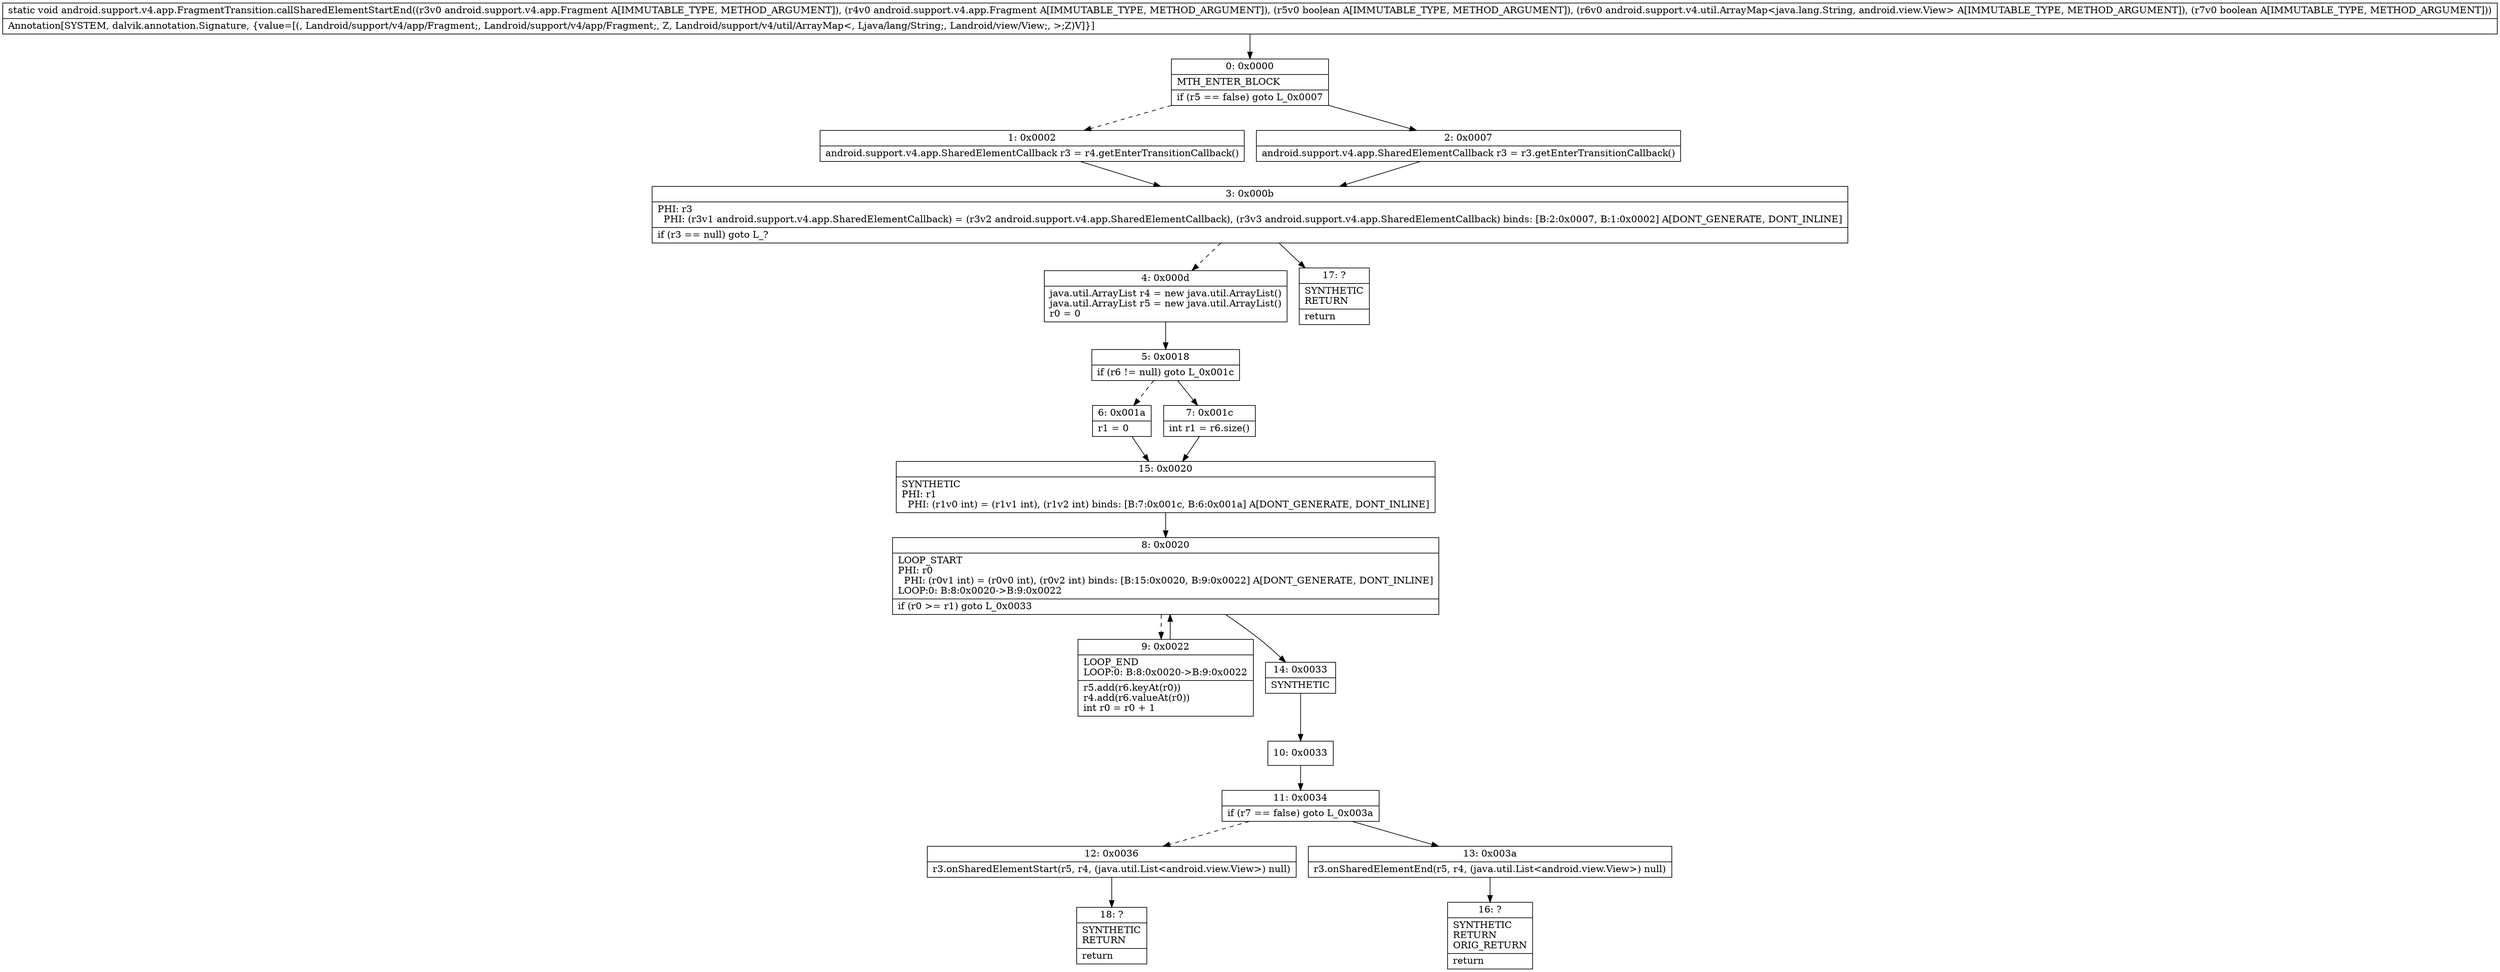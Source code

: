 digraph "CFG forandroid.support.v4.app.FragmentTransition.callSharedElementStartEnd(Landroid\/support\/v4\/app\/Fragment;Landroid\/support\/v4\/app\/Fragment;ZLandroid\/support\/v4\/util\/ArrayMap;Z)V" {
Node_0 [shape=record,label="{0\:\ 0x0000|MTH_ENTER_BLOCK\l|if (r5 == false) goto L_0x0007\l}"];
Node_1 [shape=record,label="{1\:\ 0x0002|android.support.v4.app.SharedElementCallback r3 = r4.getEnterTransitionCallback()\l}"];
Node_2 [shape=record,label="{2\:\ 0x0007|android.support.v4.app.SharedElementCallback r3 = r3.getEnterTransitionCallback()\l}"];
Node_3 [shape=record,label="{3\:\ 0x000b|PHI: r3 \l  PHI: (r3v1 android.support.v4.app.SharedElementCallback) = (r3v2 android.support.v4.app.SharedElementCallback), (r3v3 android.support.v4.app.SharedElementCallback) binds: [B:2:0x0007, B:1:0x0002] A[DONT_GENERATE, DONT_INLINE]\l|if (r3 == null) goto L_?\l}"];
Node_4 [shape=record,label="{4\:\ 0x000d|java.util.ArrayList r4 = new java.util.ArrayList()\ljava.util.ArrayList r5 = new java.util.ArrayList()\lr0 = 0\l}"];
Node_5 [shape=record,label="{5\:\ 0x0018|if (r6 != null) goto L_0x001c\l}"];
Node_6 [shape=record,label="{6\:\ 0x001a|r1 = 0\l}"];
Node_7 [shape=record,label="{7\:\ 0x001c|int r1 = r6.size()\l}"];
Node_8 [shape=record,label="{8\:\ 0x0020|LOOP_START\lPHI: r0 \l  PHI: (r0v1 int) = (r0v0 int), (r0v2 int) binds: [B:15:0x0020, B:9:0x0022] A[DONT_GENERATE, DONT_INLINE]\lLOOP:0: B:8:0x0020\-\>B:9:0x0022\l|if (r0 \>= r1) goto L_0x0033\l}"];
Node_9 [shape=record,label="{9\:\ 0x0022|LOOP_END\lLOOP:0: B:8:0x0020\-\>B:9:0x0022\l|r5.add(r6.keyAt(r0))\lr4.add(r6.valueAt(r0))\lint r0 = r0 + 1\l}"];
Node_10 [shape=record,label="{10\:\ 0x0033}"];
Node_11 [shape=record,label="{11\:\ 0x0034|if (r7 == false) goto L_0x003a\l}"];
Node_12 [shape=record,label="{12\:\ 0x0036|r3.onSharedElementStart(r5, r4, (java.util.List\<android.view.View\>) null)\l}"];
Node_13 [shape=record,label="{13\:\ 0x003a|r3.onSharedElementEnd(r5, r4, (java.util.List\<android.view.View\>) null)\l}"];
Node_14 [shape=record,label="{14\:\ 0x0033|SYNTHETIC\l}"];
Node_15 [shape=record,label="{15\:\ 0x0020|SYNTHETIC\lPHI: r1 \l  PHI: (r1v0 int) = (r1v1 int), (r1v2 int) binds: [B:7:0x001c, B:6:0x001a] A[DONT_GENERATE, DONT_INLINE]\l}"];
Node_16 [shape=record,label="{16\:\ ?|SYNTHETIC\lRETURN\lORIG_RETURN\l|return\l}"];
Node_17 [shape=record,label="{17\:\ ?|SYNTHETIC\lRETURN\l|return\l}"];
Node_18 [shape=record,label="{18\:\ ?|SYNTHETIC\lRETURN\l|return\l}"];
MethodNode[shape=record,label="{static void android.support.v4.app.FragmentTransition.callSharedElementStartEnd((r3v0 android.support.v4.app.Fragment A[IMMUTABLE_TYPE, METHOD_ARGUMENT]), (r4v0 android.support.v4.app.Fragment A[IMMUTABLE_TYPE, METHOD_ARGUMENT]), (r5v0 boolean A[IMMUTABLE_TYPE, METHOD_ARGUMENT]), (r6v0 android.support.v4.util.ArrayMap\<java.lang.String, android.view.View\> A[IMMUTABLE_TYPE, METHOD_ARGUMENT]), (r7v0 boolean A[IMMUTABLE_TYPE, METHOD_ARGUMENT]))  | Annotation[SYSTEM, dalvik.annotation.Signature, \{value=[(, Landroid\/support\/v4\/app\/Fragment;, Landroid\/support\/v4\/app\/Fragment;, Z, Landroid\/support\/v4\/util\/ArrayMap\<, Ljava\/lang\/String;, Landroid\/view\/View;, \>;Z)V]\}]\l}"];
MethodNode -> Node_0;
Node_0 -> Node_1[style=dashed];
Node_0 -> Node_2;
Node_1 -> Node_3;
Node_2 -> Node_3;
Node_3 -> Node_4[style=dashed];
Node_3 -> Node_17;
Node_4 -> Node_5;
Node_5 -> Node_6[style=dashed];
Node_5 -> Node_7;
Node_6 -> Node_15;
Node_7 -> Node_15;
Node_8 -> Node_9[style=dashed];
Node_8 -> Node_14;
Node_9 -> Node_8;
Node_10 -> Node_11;
Node_11 -> Node_12[style=dashed];
Node_11 -> Node_13;
Node_12 -> Node_18;
Node_13 -> Node_16;
Node_14 -> Node_10;
Node_15 -> Node_8;
}


